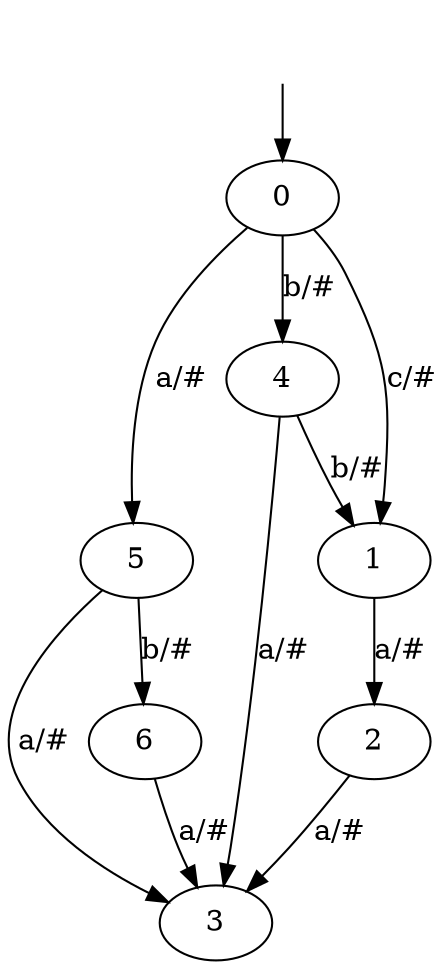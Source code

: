 digraph G {
	"" [shape=none]
	"" ->0
	0 -> 5[label="a/#"];
	0 -> 4[label="b/#"];
	0 -> 1[label="c/#"];
	1 -> 2[label="a/#"];
	2 -> 3[label="a/#"];
	4 -> 3[label="a/#"];
	4 -> 1[label="b/#"];
	5 -> 3[label="a/#"];
	5 -> 6[label="b/#"];
	6 -> 3[label="a/#"];
}
